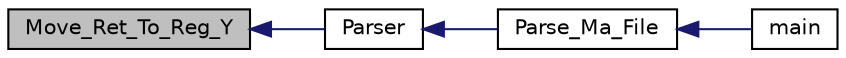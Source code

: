 digraph "Move_Ret_To_Reg_Y"
{
  edge [fontname="Helvetica",fontsize="10",labelfontname="Helvetica",labelfontsize="10"];
  node [fontname="Helvetica",fontsize="10",shape=record];
  rankdir="LR";
  Node1 [label="Move_Ret_To_Reg_Y",height=0.2,width=0.4,color="black", fillcolor="grey75", style="filled", fontcolor="black"];
  Node1 -> Node2 [dir="back",color="midnightblue",fontsize="10",style="solid"];
  Node2 [label="Parser",height=0.2,width=0.4,color="black", fillcolor="white", style="filled",URL="$ma__parser_8c.html#a3dbe66c5fada4cfd6e6d6d8f775e0caf"];
  Node2 -> Node3 [dir="back",color="midnightblue",fontsize="10",style="solid"];
  Node3 [label="Parse_Ma_File",height=0.2,width=0.4,color="black", fillcolor="white", style="filled",URL="$ma__parser_8c.html#a4f91bc7ddfc80bc559642b19019052a1"];
  Node3 -> Node4 [dir="back",color="midnightblue",fontsize="10",style="solid"];
  Node4 [label="main",height=0.2,width=0.4,color="black", fillcolor="white", style="filled",URL="$ma2asm_8c.html#a0ddf1224851353fc92bfbff6f499fa97"];
}
